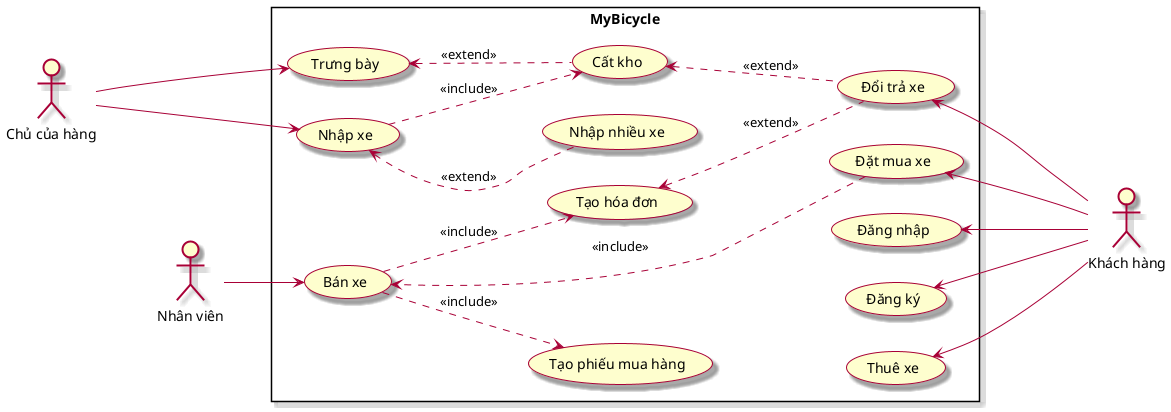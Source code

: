 @startuml MyBicycle
skin rose
left to right direction

actor "Chủ của hàng" as owner
actor "Khách hàng" as customer
actor "Nhân viên" as staff

rectangle MyBicycle {
    usecase "Trưng bày" as trungBay
    usecase "Nhập xe" as nhapXe
    usecase "Bán xe" as banXe
    usecase "Thuê xe" as thueXe
    usecase "Đặt mua xe" as muaXe
    usecase "Đổi trả xe" as doiTraXe
    ' usecase "Trả xe" as traXe
    ' usecase "Đổi xe" as doiXe
    usecase "Đăng nhập" as dangNhap
    usecase "Đăng ký" as dangKy
    usecase "Tạo phiếu mua hàng" as taoPhieuMuaHang
    usecase "Tạo hóa đơn" as taoHoaDon
    usecase "Cất kho" as catKho
    usecase "Nhập nhiều xe" as nhapNhieuXe
}

owner ---> (nhapXe)
(nhapXe) ..> (catKho): <<include>>
(nhapXe) <.. (nhapNhieuXe): <<extend>>
owner ---> (trungBay)
(trungBay) <.. (catKho): <<extend>>

(muaXe) ...> (banXe): <<include>>
(thueXe) <--- customer
(muaXe) <--- customer
(doiTraXe) <--- customer
(catKho) <.. (doiTraXe): <<extend>>
(taoHoaDon) <.. (doiTraXe): <<extend>>
(dangKy) <--- customer
(dangNhap) <--- customer

(taoPhieuMuaHang) -[hidden]-> (muaXe)
(taoPhieuMuaHang) -[hidden]-> (thueXe)
(taoPhieuMuaHang) -[hidden]-> (dangNhap)
(taoPhieuMuaHang) -[hidden]-> (dangKy)

staff --> (banXe)
(banXe) ..> (taoPhieuMuaHang): <<include>>
(banXe) ..> (taoHoaDon): <<include>>




@enduml
